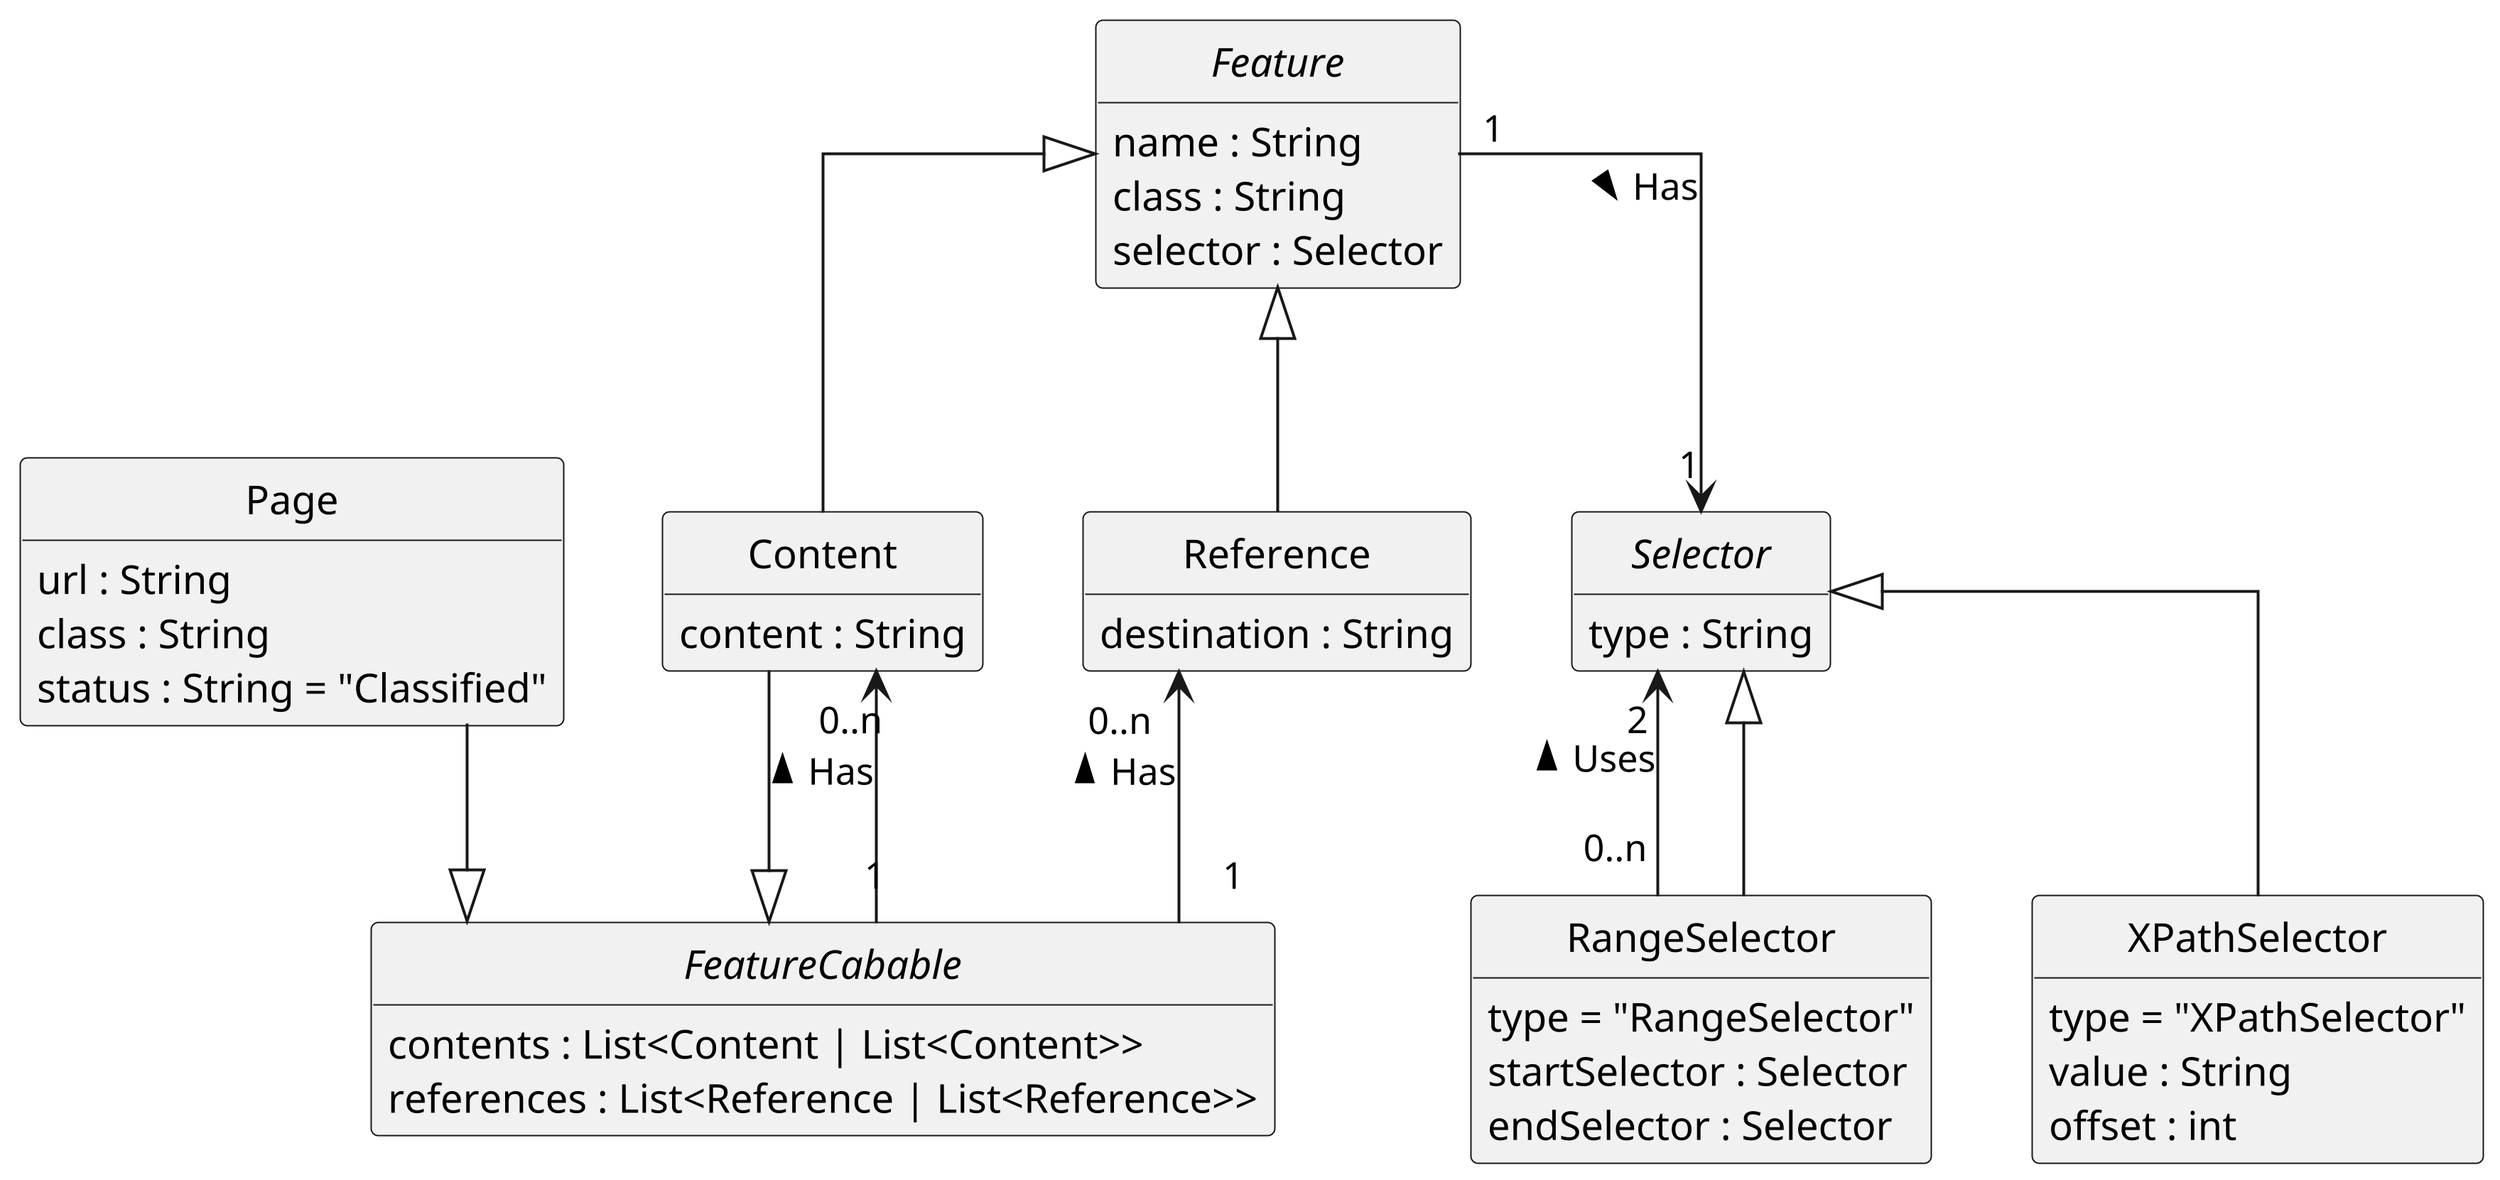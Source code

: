 @startuml
scale 3840*2160
hide circle
hide empty methods
skinparam linetype ortho

class Content {
    content : String
}

abstract class Feature {
    name : String
    class : String
    selector : Selector
}

abstract class FeatureCabable {
    contents : List<Content | List<Content>>
    references : List<Reference | List<Reference>>
}

class Page {
    url : String
    class : String
    status : String = "Classified"
}

class RangeSelector {
    type = "RangeSelector"
    startSelector : Selector
    endSelector : Selector
}

class Reference {
    destination : String
}

abstract class Selector {
    type : String
}

class XPathSelector {
    type = "XPathSelector"
    value : String
    offset : int
}

Content --|> FeatureCabable
Feature <|-- Content
Feature <|-- Reference
Feature "1" --> "1" Selector : > Has
FeatureCabable "1" --> "0..n" Content : > Has
Page --|> FeatureCabable
Reference "0..n" <-- "1" FeatureCabable : < Has
RangeSelector "0..n" --> "2" Selector : > Uses
Selector <|-- RangeSelector
Selector <|-- XPathSelector
@enduml